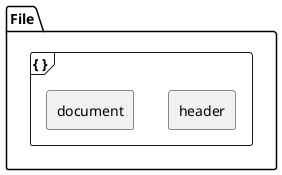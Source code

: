 @startuml

package File {
    frame "{ }" {
        rectangle header
        rectangle document
    }
}

@enduml